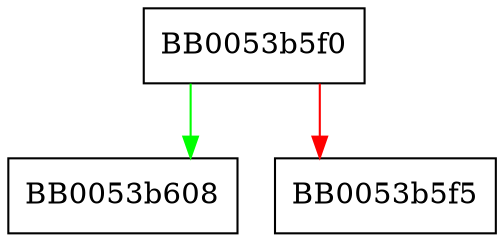 digraph BN_get_rfc3526_prime_4096 {
  node [shape="box"];
  graph [splines=ortho];
  BB0053b5f0 -> BB0053b608 [color="green"];
  BB0053b5f0 -> BB0053b5f5 [color="red"];
}